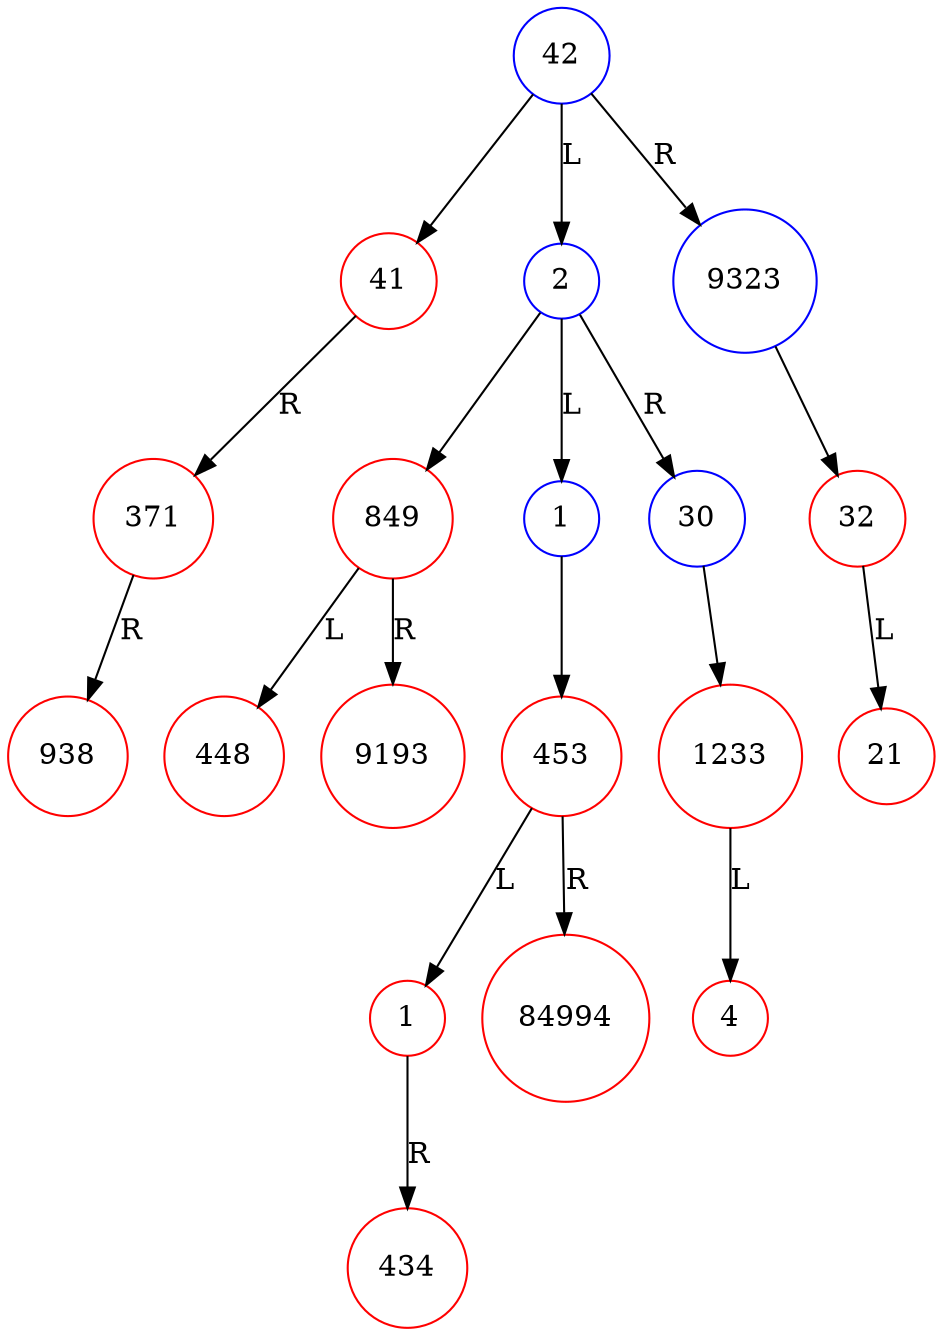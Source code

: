 digraph G{
node [shape=circle, color=blue];
"3108505616064"[label="42", color=blue];
"3108504773632"[label="41", color=red];
"3108504773632"[label="41", color=red];
"3108504773584"[label="371", color=red];
"3108504773440"[label="938", color=red];
"3108505616256"[label="2", color=blue];
"3108504773392"[label="849", color=red];
"3108504773392"[label="849", color=red];
"3108504773536"[label="448", color=red];
"3108504772816"[label="9193", color=red];
"3108505644944"[label="1", color=blue];
"3108504772960"[label="453", color=red];
"3108504772960"[label="453", color=red];
"3108504773056"[label="1", color=red];
"3108504773344"[label="434", color=red];
"3108504772768"[label="84994", color=red];
"3108505616192"[label="30", color=blue];
"3108504773248"[label="1233", color=red];
"3108504773248"[label="1233", color=red];
"3108504773296"[label="4", color=red];
"3108505616128"[label="9323", color=blue];
"3108504773488"[label="32", color=red];
"3108504773488"[label="32", color=red];
"3108504773200"[label="21", color=red];
"3108505616064" -> "3108504773632" 
"3108504773632" -> "3108504773584" [label = "R"];
"3108504773584" -> "3108504773440" [label = "R"];
"3108505616064" -> "3108505616256" [label = "L"];
"3108505616064" -> "3108505616128" [label = "R"];
"3108505616256" -> "3108504773392" 
"3108504773392" -> "3108504773536" [label = "L"];
"3108504773392" -> "3108504772816" [label = "R"];
"3108505616256" -> "3108505644944" [label = "L"];
"3108505616256" -> "3108505616192" [label = "R"];
"3108505644944" -> "3108504772960" 
"3108504772960" -> "3108504773056" [label = "L"];
"3108504772960" -> "3108504772768" [label = "R"];
"3108504773056" -> "3108504773344" [label = "R"];
"3108505616192" -> "3108504773248" 
"3108504773248" -> "3108504773296" [label = "L"];
"3108505616128" -> "3108504773488" 
"3108504773488" -> "3108504773200" [label = "L"];
}

